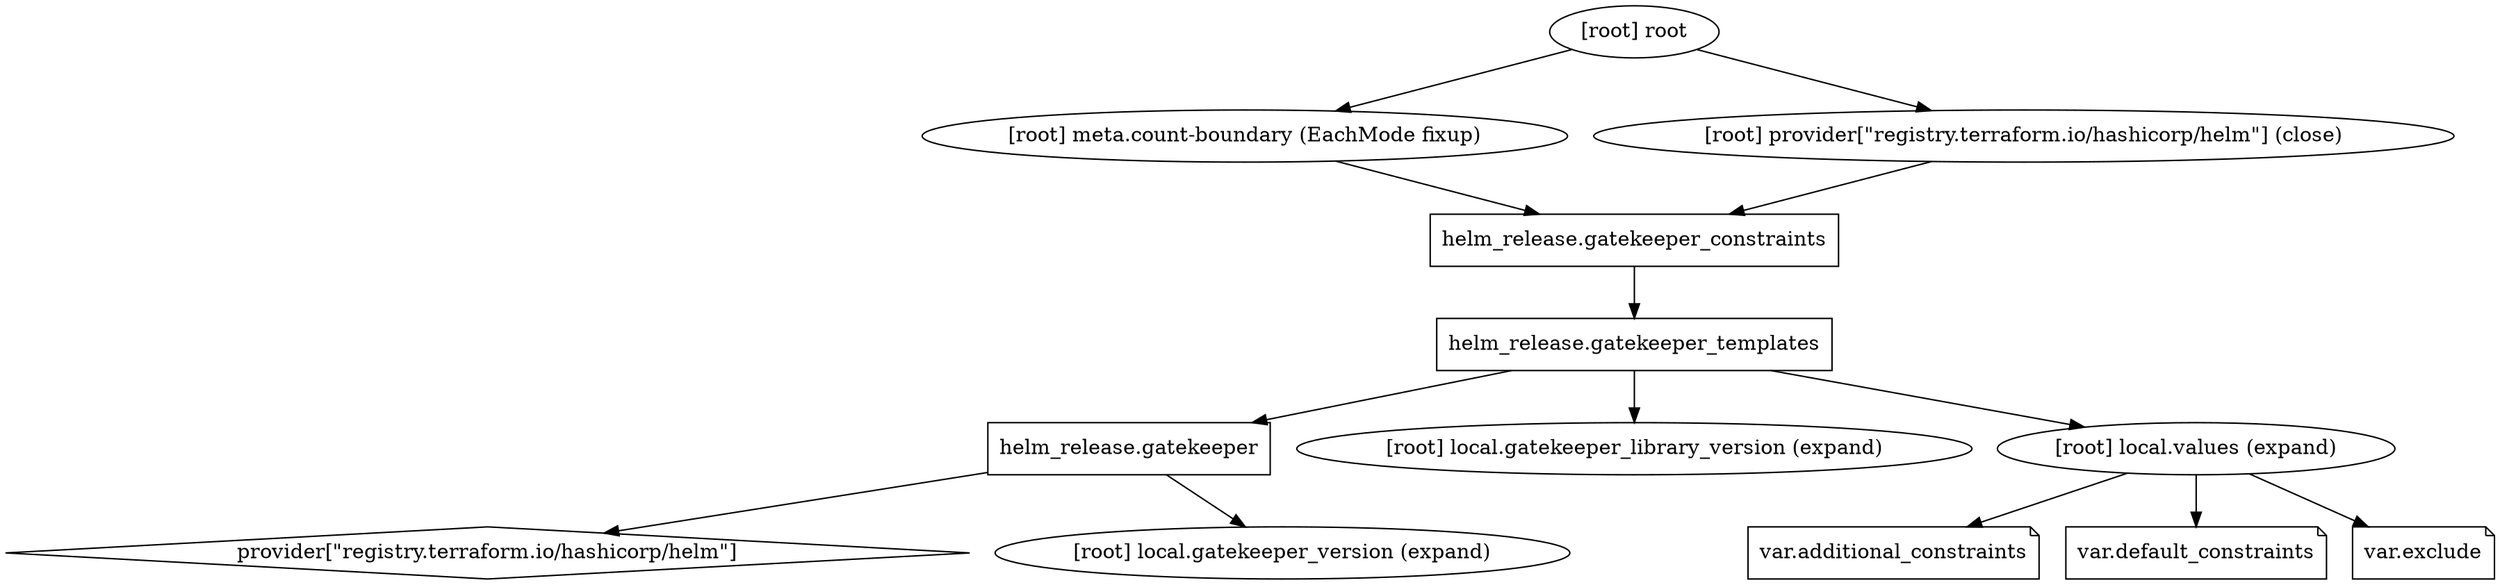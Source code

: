 digraph {
	compound = "true"
	newrank = "true"
	subgraph "root" {
		"[root] helm_release.gatekeeper (expand)" [label = "helm_release.gatekeeper", shape = "box"]
		"[root] helm_release.gatekeeper_constraints (expand)" [label = "helm_release.gatekeeper_constraints", shape = "box"]
		"[root] helm_release.gatekeeper_templates (expand)" [label = "helm_release.gatekeeper_templates", shape = "box"]
		"[root] provider[\"registry.terraform.io/hashicorp/helm\"]" [label = "provider[\"registry.terraform.io/hashicorp/helm\"]", shape = "diamond"]
		"[root] var.additional_constraints" [label = "var.additional_constraints", shape = "note"]
		"[root] var.default_constraints" [label = "var.default_constraints", shape = "note"]
		"[root] var.exclude" [label = "var.exclude", shape = "note"]
		"[root] helm_release.gatekeeper (expand)" -> "[root] local.gatekeeper_version (expand)"
		"[root] helm_release.gatekeeper (expand)" -> "[root] provider[\"registry.terraform.io/hashicorp/helm\"]"
		"[root] helm_release.gatekeeper_constraints (expand)" -> "[root] helm_release.gatekeeper_templates (expand)"
		"[root] helm_release.gatekeeper_templates (expand)" -> "[root] helm_release.gatekeeper (expand)"
		"[root] helm_release.gatekeeper_templates (expand)" -> "[root] local.gatekeeper_library_version (expand)"
		"[root] helm_release.gatekeeper_templates (expand)" -> "[root] local.values (expand)"
		"[root] local.values (expand)" -> "[root] var.additional_constraints"
		"[root] local.values (expand)" -> "[root] var.default_constraints"
		"[root] local.values (expand)" -> "[root] var.exclude"
		"[root] meta.count-boundary (EachMode fixup)" -> "[root] helm_release.gatekeeper_constraints (expand)"
		"[root] provider[\"registry.terraform.io/hashicorp/helm\"] (close)" -> "[root] helm_release.gatekeeper_constraints (expand)"
		"[root] root" -> "[root] meta.count-boundary (EachMode fixup)"
		"[root] root" -> "[root] provider[\"registry.terraform.io/hashicorp/helm\"] (close)"
	}
}

